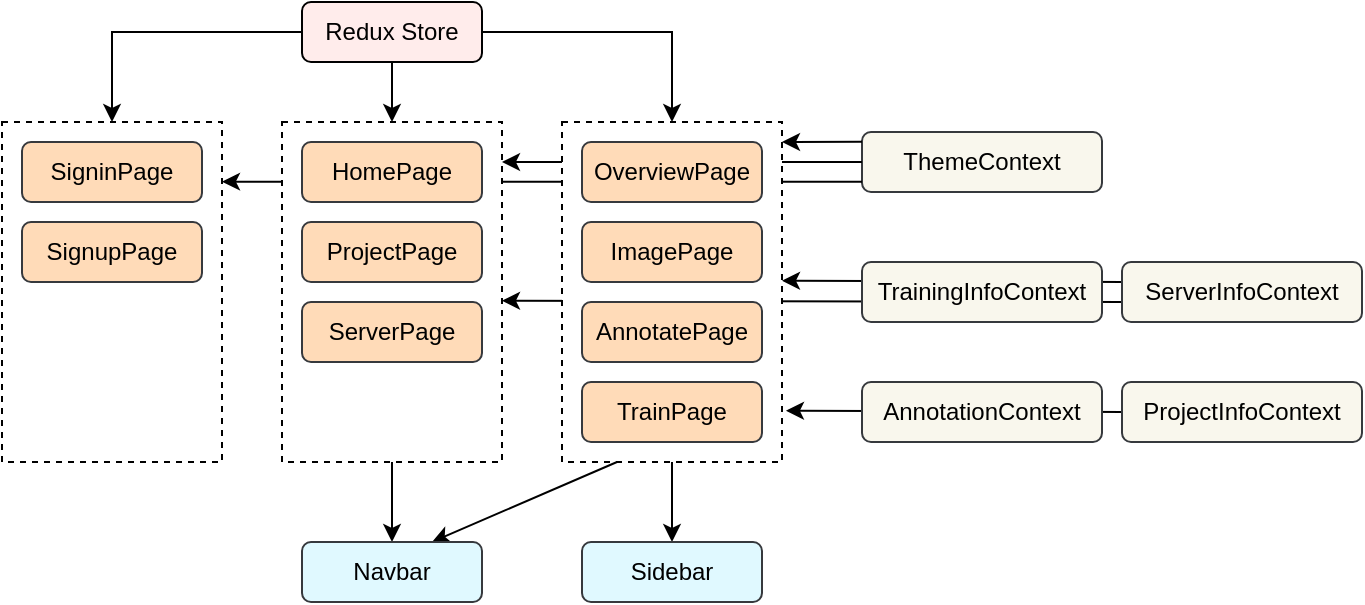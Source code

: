 <mxfile version="21.0.2" type="device"><diagram id="2ioaO4prywc_K2MjNuJf" name="Page-1"><mxGraphModel dx="1195" dy="630" grid="1" gridSize="10" guides="1" tooltips="1" connect="1" arrows="1" fold="1" page="1" pageScale="1" pageWidth="850" pageHeight="1100" math="0" shadow="0"><root><mxCell id="0"/><mxCell id="1" parent="0"/><mxCell id="e46RZgnpezLmWGyifSe6-1" value="ThemeContext" style="rounded=1;whiteSpace=wrap;html=1;fillColor=#f9f7ed;strokeColor=#36393d;" parent="1" vertex="1"><mxGeometry x="440" y="75" width="120" height="30" as="geometry"/></mxCell><mxCell id="e46RZgnpezLmWGyifSe6-2" value="Redux Store" style="rounded=1;whiteSpace=wrap;html=1;fillColor=#ffeceb;strokeColor=default;" parent="1" vertex="1"><mxGeometry x="160" y="10" width="90" height="30" as="geometry"/></mxCell><mxCell id="ndlZJesAIjBuf_Qm6hKF-21" value="" style="endArrow=classic;html=1;rounded=0;exitX=0;exitY=0.5;exitDx=0;exitDy=0;" edge="1" parent="1"><mxGeometry width="50" height="50" relative="1" as="geometry"><mxPoint x="440" y="90" as="sourcePoint"/><mxPoint x="260" y="90" as="targetPoint"/></mxGeometry></mxCell><mxCell id="ndlZJesAIjBuf_Qm6hKF-22" value="" style="endArrow=classic;html=1;rounded=0;exitX=0;exitY=0.5;exitDx=0;exitDy=0;" edge="1" parent="1"><mxGeometry width="50" height="50" relative="1" as="geometry"><mxPoint x="440" y="79.89" as="sourcePoint"/><mxPoint x="400" y="80" as="targetPoint"/></mxGeometry></mxCell><mxCell id="ndlZJesAIjBuf_Qm6hKF-23" value="" style="endArrow=classic;html=1;rounded=0;exitX=0;exitY=0.5;exitDx=0;exitDy=0;entryX=1;entryY=0.146;entryDx=0;entryDy=0;entryPerimeter=0;" edge="1" parent="1"><mxGeometry width="50" height="50" relative="1" as="geometry"><mxPoint x="440" y="99.89" as="sourcePoint"/><mxPoint x="120" y="99.82" as="targetPoint"/></mxGeometry></mxCell><mxCell id="ndlZJesAIjBuf_Qm6hKF-13" value="" style="group" vertex="1" connectable="0" parent="1"><mxGeometry x="150" y="70" width="110" height="170" as="geometry"/></mxCell><mxCell id="ndlZJesAIjBuf_Qm6hKF-2" value="" style="rounded=0;whiteSpace=wrap;html=1;dashed=1;" vertex="1" parent="ndlZJesAIjBuf_Qm6hKF-13"><mxGeometry width="110" height="170" as="geometry"/></mxCell><mxCell id="ndlZJesAIjBuf_Qm6hKF-3" value="ProjectPage" style="rounded=1;whiteSpace=wrap;html=1;fillColor=#FFDBB8;strokeColor=#36393d;" vertex="1" parent="ndlZJesAIjBuf_Qm6hKF-13"><mxGeometry x="10" y="50" width="90" height="30" as="geometry"/></mxCell><mxCell id="ndlZJesAIjBuf_Qm6hKF-4" value="ServerPage" style="rounded=1;whiteSpace=wrap;html=1;fillColor=#FFDBB8;strokeColor=#36393d;" vertex="1" parent="ndlZJesAIjBuf_Qm6hKF-13"><mxGeometry x="10" y="90" width="90" height="30" as="geometry"/></mxCell><mxCell id="ndlZJesAIjBuf_Qm6hKF-5" value="HomePage" style="rounded=1;whiteSpace=wrap;html=1;fillColor=#FFDBB8;strokeColor=#36393d;" vertex="1" parent="ndlZJesAIjBuf_Qm6hKF-13"><mxGeometry x="10" y="10" width="90" height="30" as="geometry"/></mxCell><mxCell id="ndlZJesAIjBuf_Qm6hKF-12" value="" style="group" vertex="1" connectable="0" parent="1"><mxGeometry x="10" y="70" width="110" height="170" as="geometry"/></mxCell><mxCell id="ndlZJesAIjBuf_Qm6hKF-8" value="" style="rounded=0;whiteSpace=wrap;html=1;dashed=1;" vertex="1" parent="ndlZJesAIjBuf_Qm6hKF-12"><mxGeometry width="110" height="170" as="geometry"/></mxCell><mxCell id="ndlZJesAIjBuf_Qm6hKF-9" value="SignupPage" style="rounded=1;whiteSpace=wrap;html=1;fillColor=#FFDBB8;strokeColor=#36393d;" vertex="1" parent="ndlZJesAIjBuf_Qm6hKF-12"><mxGeometry x="10" y="50" width="90" height="30" as="geometry"/></mxCell><mxCell id="ndlZJesAIjBuf_Qm6hKF-11" value="SigninPage" style="rounded=1;whiteSpace=wrap;html=1;fillColor=#FFDBB8;strokeColor=#36393d;" vertex="1" parent="ndlZJesAIjBuf_Qm6hKF-12"><mxGeometry x="10" y="10" width="90" height="30" as="geometry"/></mxCell><mxCell id="ndlZJesAIjBuf_Qm6hKF-24" value="" style="endArrow=classic;html=1;rounded=0;exitX=0;exitY=0.667;exitDx=0;exitDy=0;exitPerimeter=0;" edge="1" parent="1" source="ndlZJesAIjBuf_Qm6hKF-18"><mxGeometry width="50" height="50" relative="1" as="geometry"><mxPoint x="440" y="159.33" as="sourcePoint"/><mxPoint x="260" y="159.33" as="targetPoint"/></mxGeometry></mxCell><mxCell id="ndlZJesAIjBuf_Qm6hKF-25" value="" style="endArrow=classic;html=1;rounded=0;exitX=0;exitY=0.333;exitDx=0;exitDy=0;exitPerimeter=0;" edge="1" parent="1" source="ndlZJesAIjBuf_Qm6hKF-18"><mxGeometry width="50" height="50" relative="1" as="geometry"><mxPoint x="440" y="149.22" as="sourcePoint"/><mxPoint x="400" y="149.33" as="targetPoint"/></mxGeometry></mxCell><mxCell id="ndlZJesAIjBuf_Qm6hKF-26" value="" style="endArrow=classic;html=1;rounded=0;exitX=0;exitY=0.5;exitDx=0;exitDy=0;entryX=1.018;entryY=0.849;entryDx=0;entryDy=0;entryPerimeter=0;" edge="1" parent="1" source="bJH1z1BtqUv7kGgqLQJ_-24" target="MOUR0NfKUCiM2T9fYE-9-4"><mxGeometry width="50" height="50" relative="1" as="geometry"><mxPoint x="440" y="210" as="sourcePoint"/><mxPoint x="400" y="210.11" as="targetPoint"/></mxGeometry></mxCell><mxCell id="ndlZJesAIjBuf_Qm6hKF-7" value="" style="group" vertex="1" connectable="0" parent="1"><mxGeometry x="290" y="70" width="110" height="170" as="geometry"/></mxCell><mxCell id="MOUR0NfKUCiM2T9fYE-9-4" value="" style="rounded=0;whiteSpace=wrap;html=1;dashed=1;" parent="ndlZJesAIjBuf_Qm6hKF-7" vertex="1"><mxGeometry width="110" height="170" as="geometry"/></mxCell><mxCell id="bJH1z1BtqUv7kGgqLQJ_-8" value="OverviewPage" style="rounded=1;whiteSpace=wrap;html=1;fillColor=#FFDBB8;strokeColor=#36393d;" parent="ndlZJesAIjBuf_Qm6hKF-7" vertex="1"><mxGeometry x="10" y="10" width="90" height="30" as="geometry"/></mxCell><mxCell id="MOUR0NfKUCiM2T9fYE-9-37" value="TrainPage" style="rounded=1;whiteSpace=wrap;html=1;fillColor=#FFDBB8;strokeColor=#36393d;" parent="ndlZJesAIjBuf_Qm6hKF-7" vertex="1"><mxGeometry x="10" y="130" width="90" height="30" as="geometry"/></mxCell><mxCell id="bJH1z1BtqUv7kGgqLQJ_-6" value="AnnotatePage" style="rounded=1;whiteSpace=wrap;html=1;fillColor=#FFDBB8;strokeColor=#36393d;" parent="ndlZJesAIjBuf_Qm6hKF-7" vertex="1"><mxGeometry x="10" y="90" width="90" height="30" as="geometry"/></mxCell><mxCell id="bJH1z1BtqUv7kGgqLQJ_-2" value="ImagePage" style="rounded=1;whiteSpace=wrap;html=1;fillColor=#FFDBB8;strokeColor=#36393d;" parent="ndlZJesAIjBuf_Qm6hKF-7" vertex="1"><mxGeometry x="10" y="50" width="90" height="30" as="geometry"/></mxCell><mxCell id="ndlZJesAIjBuf_Qm6hKF-27" value="" style="endArrow=classic;html=1;rounded=0;exitX=0.5;exitY=1;exitDx=0;exitDy=0;entryX=0.5;entryY=0;entryDx=0;entryDy=0;" edge="1" parent="1" source="ndlZJesAIjBuf_Qm6hKF-2"><mxGeometry width="50" height="50" relative="1" as="geometry"><mxPoint x="200" y="250" as="sourcePoint"/><mxPoint x="205" y="280" as="targetPoint"/></mxGeometry></mxCell><mxCell id="ndlZJesAIjBuf_Qm6hKF-28" value="" style="endArrow=classic;html=1;rounded=0;exitX=0.5;exitY=1;exitDx=0;exitDy=0;entryX=0.5;entryY=0;entryDx=0;entryDy=0;" edge="1" parent="1" source="MOUR0NfKUCiM2T9fYE-9-4"><mxGeometry width="50" height="50" relative="1" as="geometry"><mxPoint x="215" y="250" as="sourcePoint"/><mxPoint x="345" y="280" as="targetPoint"/></mxGeometry></mxCell><mxCell id="ndlZJesAIjBuf_Qm6hKF-29" value="" style="endArrow=classic;html=1;rounded=0;exitX=0.25;exitY=1;exitDx=0;exitDy=0;entryX=0.75;entryY=0;entryDx=0;entryDy=0;" edge="1" parent="1" source="MOUR0NfKUCiM2T9fYE-9-4"><mxGeometry width="50" height="50" relative="1" as="geometry"><mxPoint x="299.72" y="240" as="sourcePoint"/><mxPoint x="225" y="280" as="targetPoint"/><Array as="points"/></mxGeometry></mxCell><mxCell id="ndlZJesAIjBuf_Qm6hKF-31" value="Navbar" style="rounded=1;whiteSpace=wrap;html=1;fillColor=#E0F9FF;strokeColor=#36393d;" vertex="1" parent="1"><mxGeometry x="160" y="280" width="90" height="30" as="geometry"/></mxCell><mxCell id="ndlZJesAIjBuf_Qm6hKF-33" value="Sidebar" style="rounded=1;whiteSpace=wrap;html=1;fillColor=#E0F9FF;strokeColor=#36393d;" vertex="1" parent="1"><mxGeometry x="300" y="280" width="90" height="30" as="geometry"/></mxCell><mxCell id="ndlZJesAIjBuf_Qm6hKF-34" value="" style="endArrow=classic;html=1;rounded=0;exitX=0;exitY=0.5;exitDx=0;exitDy=0;entryX=0.5;entryY=0;entryDx=0;entryDy=0;" edge="1" parent="1" source="e46RZgnpezLmWGyifSe6-2" target="ndlZJesAIjBuf_Qm6hKF-8"><mxGeometry width="50" height="50" relative="1" as="geometry"><mxPoint x="330" y="90" as="sourcePoint"/><mxPoint x="380" y="40" as="targetPoint"/><Array as="points"><mxPoint x="65" y="25"/></Array></mxGeometry></mxCell><mxCell id="ndlZJesAIjBuf_Qm6hKF-35" value="" style="endArrow=classic;html=1;rounded=0;exitX=0.5;exitY=1;exitDx=0;exitDy=0;entryX=0.5;entryY=0;entryDx=0;entryDy=0;" edge="1" parent="1" source="e46RZgnpezLmWGyifSe6-2" target="ndlZJesAIjBuf_Qm6hKF-2"><mxGeometry width="50" height="50" relative="1" as="geometry"><mxPoint x="330" y="90" as="sourcePoint"/><mxPoint x="380" y="40" as="targetPoint"/></mxGeometry></mxCell><mxCell id="ndlZJesAIjBuf_Qm6hKF-36" value="" style="endArrow=classic;html=1;rounded=0;exitX=1;exitY=0.5;exitDx=0;exitDy=0;entryX=0.5;entryY=0;entryDx=0;entryDy=0;" edge="1" parent="1" source="e46RZgnpezLmWGyifSe6-2" target="MOUR0NfKUCiM2T9fYE-9-4"><mxGeometry width="50" height="50" relative="1" as="geometry"><mxPoint x="215" y="50" as="sourcePoint"/><mxPoint x="215" y="80" as="targetPoint"/><Array as="points"><mxPoint x="345" y="25"/></Array></mxGeometry></mxCell><mxCell id="ndlZJesAIjBuf_Qm6hKF-17" value="TrainingInfoContext" style="rounded=1;whiteSpace=wrap;html=1;fillColor=#f9f7ed;strokeColor=#36393d;" vertex="1" parent="1"><mxGeometry x="440" y="140" width="120" height="30" as="geometry"/></mxCell><mxCell id="ndlZJesAIjBuf_Qm6hKF-18" value="ServerInfoContext" style="rounded=1;whiteSpace=wrap;html=1;fillColor=#f9f7ed;strokeColor=#36393d;" vertex="1" parent="1"><mxGeometry x="570" y="140" width="120" height="30" as="geometry"/></mxCell><mxCell id="bJH1z1BtqUv7kGgqLQJ_-23" value="AnnotationContext" style="rounded=1;whiteSpace=wrap;html=1;fillColor=#f9f7ed;strokeColor=#36393d;" parent="1" vertex="1"><mxGeometry x="440" y="200" width="120" height="30" as="geometry"/></mxCell><mxCell id="bJH1z1BtqUv7kGgqLQJ_-24" value="ProjectInfoContext" style="rounded=1;whiteSpace=wrap;html=1;fillColor=#f9f7ed;strokeColor=#36393d;" parent="1" vertex="1"><mxGeometry x="570" y="200" width="120" height="30" as="geometry"/></mxCell></root></mxGraphModel></diagram></mxfile>
